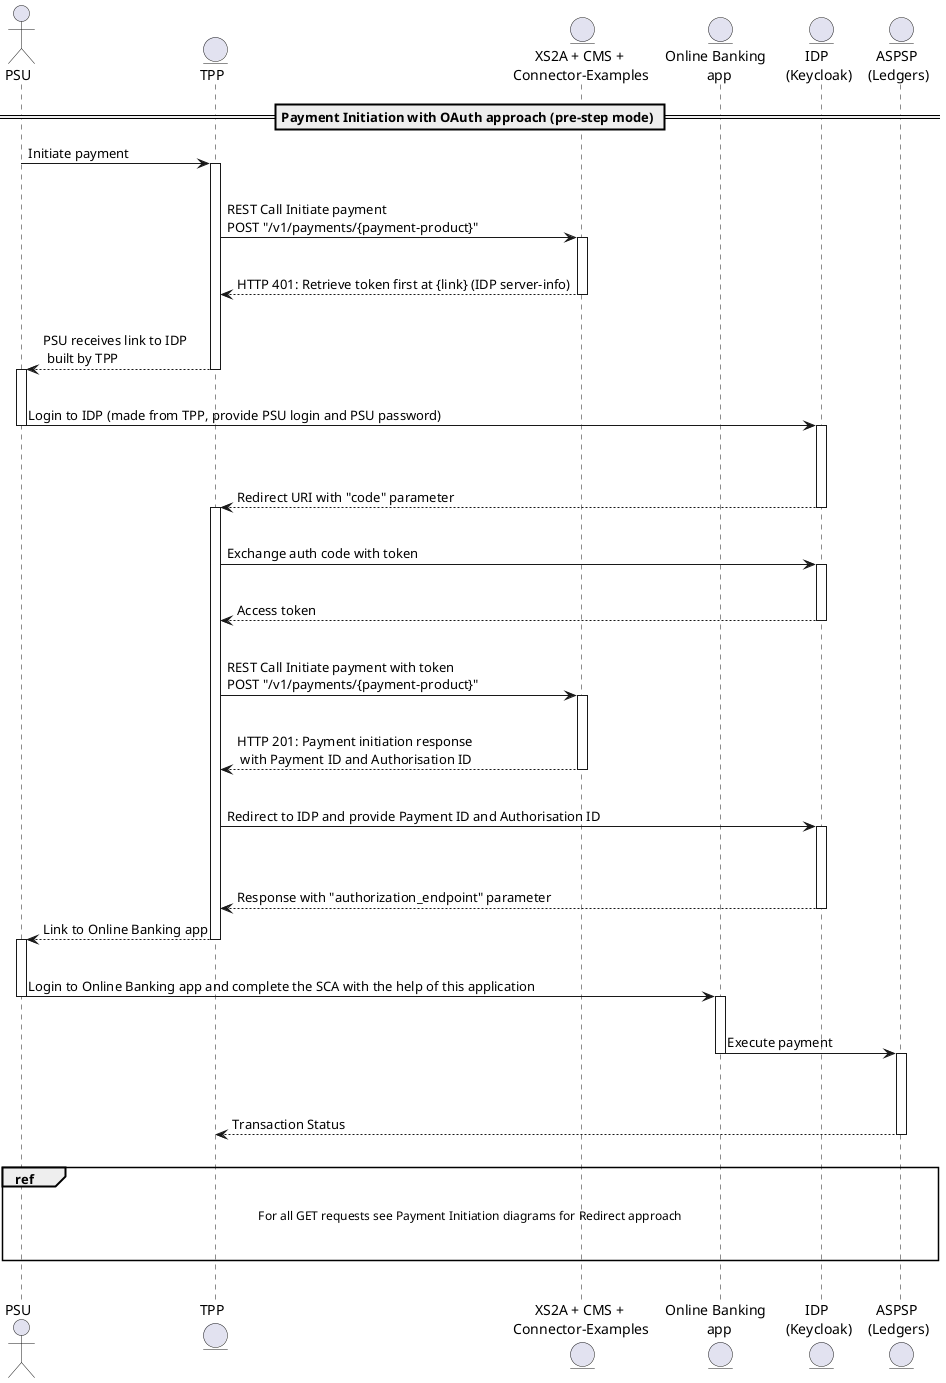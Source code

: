 @startuml
actor PSU
entity TPP
entity Connector as "XS2A + CMS +\n Connector-Examples"
entity OBA as "Online Banking \n app"
entity IDP as "IDP \n(Keycloak)"
entity Ledgers as "ASPSP \n(Ledgers)"
== Payment Initiation with OAuth approach (pre-step mode) ==

PSU->TPP: Initiate payment
activate TPP
|||
TPP->Connector: REST Call Initiate payment\nPOST "/v1/payments/{payment-product}"
|||
activate Connector
Connector-->TPP: HTTP 401: Retrieve token first at {link} (IDP server-info)
deactivate Connector
|||
TPP-->PSU: PSU receives link to IDP \n built by TPP
deactivate TPP
activate PSU
|||
PSU->IDP: Login to IDP (made from TPP, provide PSU login and PSU password)
|||
deactivate PSU
activate IDP
|||
IDP-->TPP: Redirect URI with "code" parameter
deactivate IDP
activate TPP
|||
TPP->IDP: Exchange auth code with token
activate IDP
|||
IDP-->TPP: Access token
deactivate IDP
|||
TPP->Connector: REST Call Initiate payment with token\nPOST "/v1/payments/{payment-product}"
activate Connector
|||
Connector-->TPP: HTTP 201: Payment initiation response \n with Payment ID and Authorisation ID
deactivate Connector
|||
TPP->IDP: Redirect to IDP and provide Payment ID and Authorisation ID
|||
activate IDP
|||
IDP-->TPP: Response with "authorization_endpoint" parameter
deactivate IDP
TPP-->PSU: Link to Online Banking app
deactivate TPP
activate PSU
|||
PSU->OBA: Login to Online Banking app and complete the SCA with the help of this application
deactivate PSU
activate OBA
|||
OBA-> Ledgers: Execute payment
|||
deactivate OBA
activate Ledgers
|||
Ledgers-->TPP: Transaction Status
deactivate Ledgers
|||
ref over PSU, Ledgers

For all GET requests see Payment Initiation diagrams for Redirect approach


end ref
|||
@enduml

